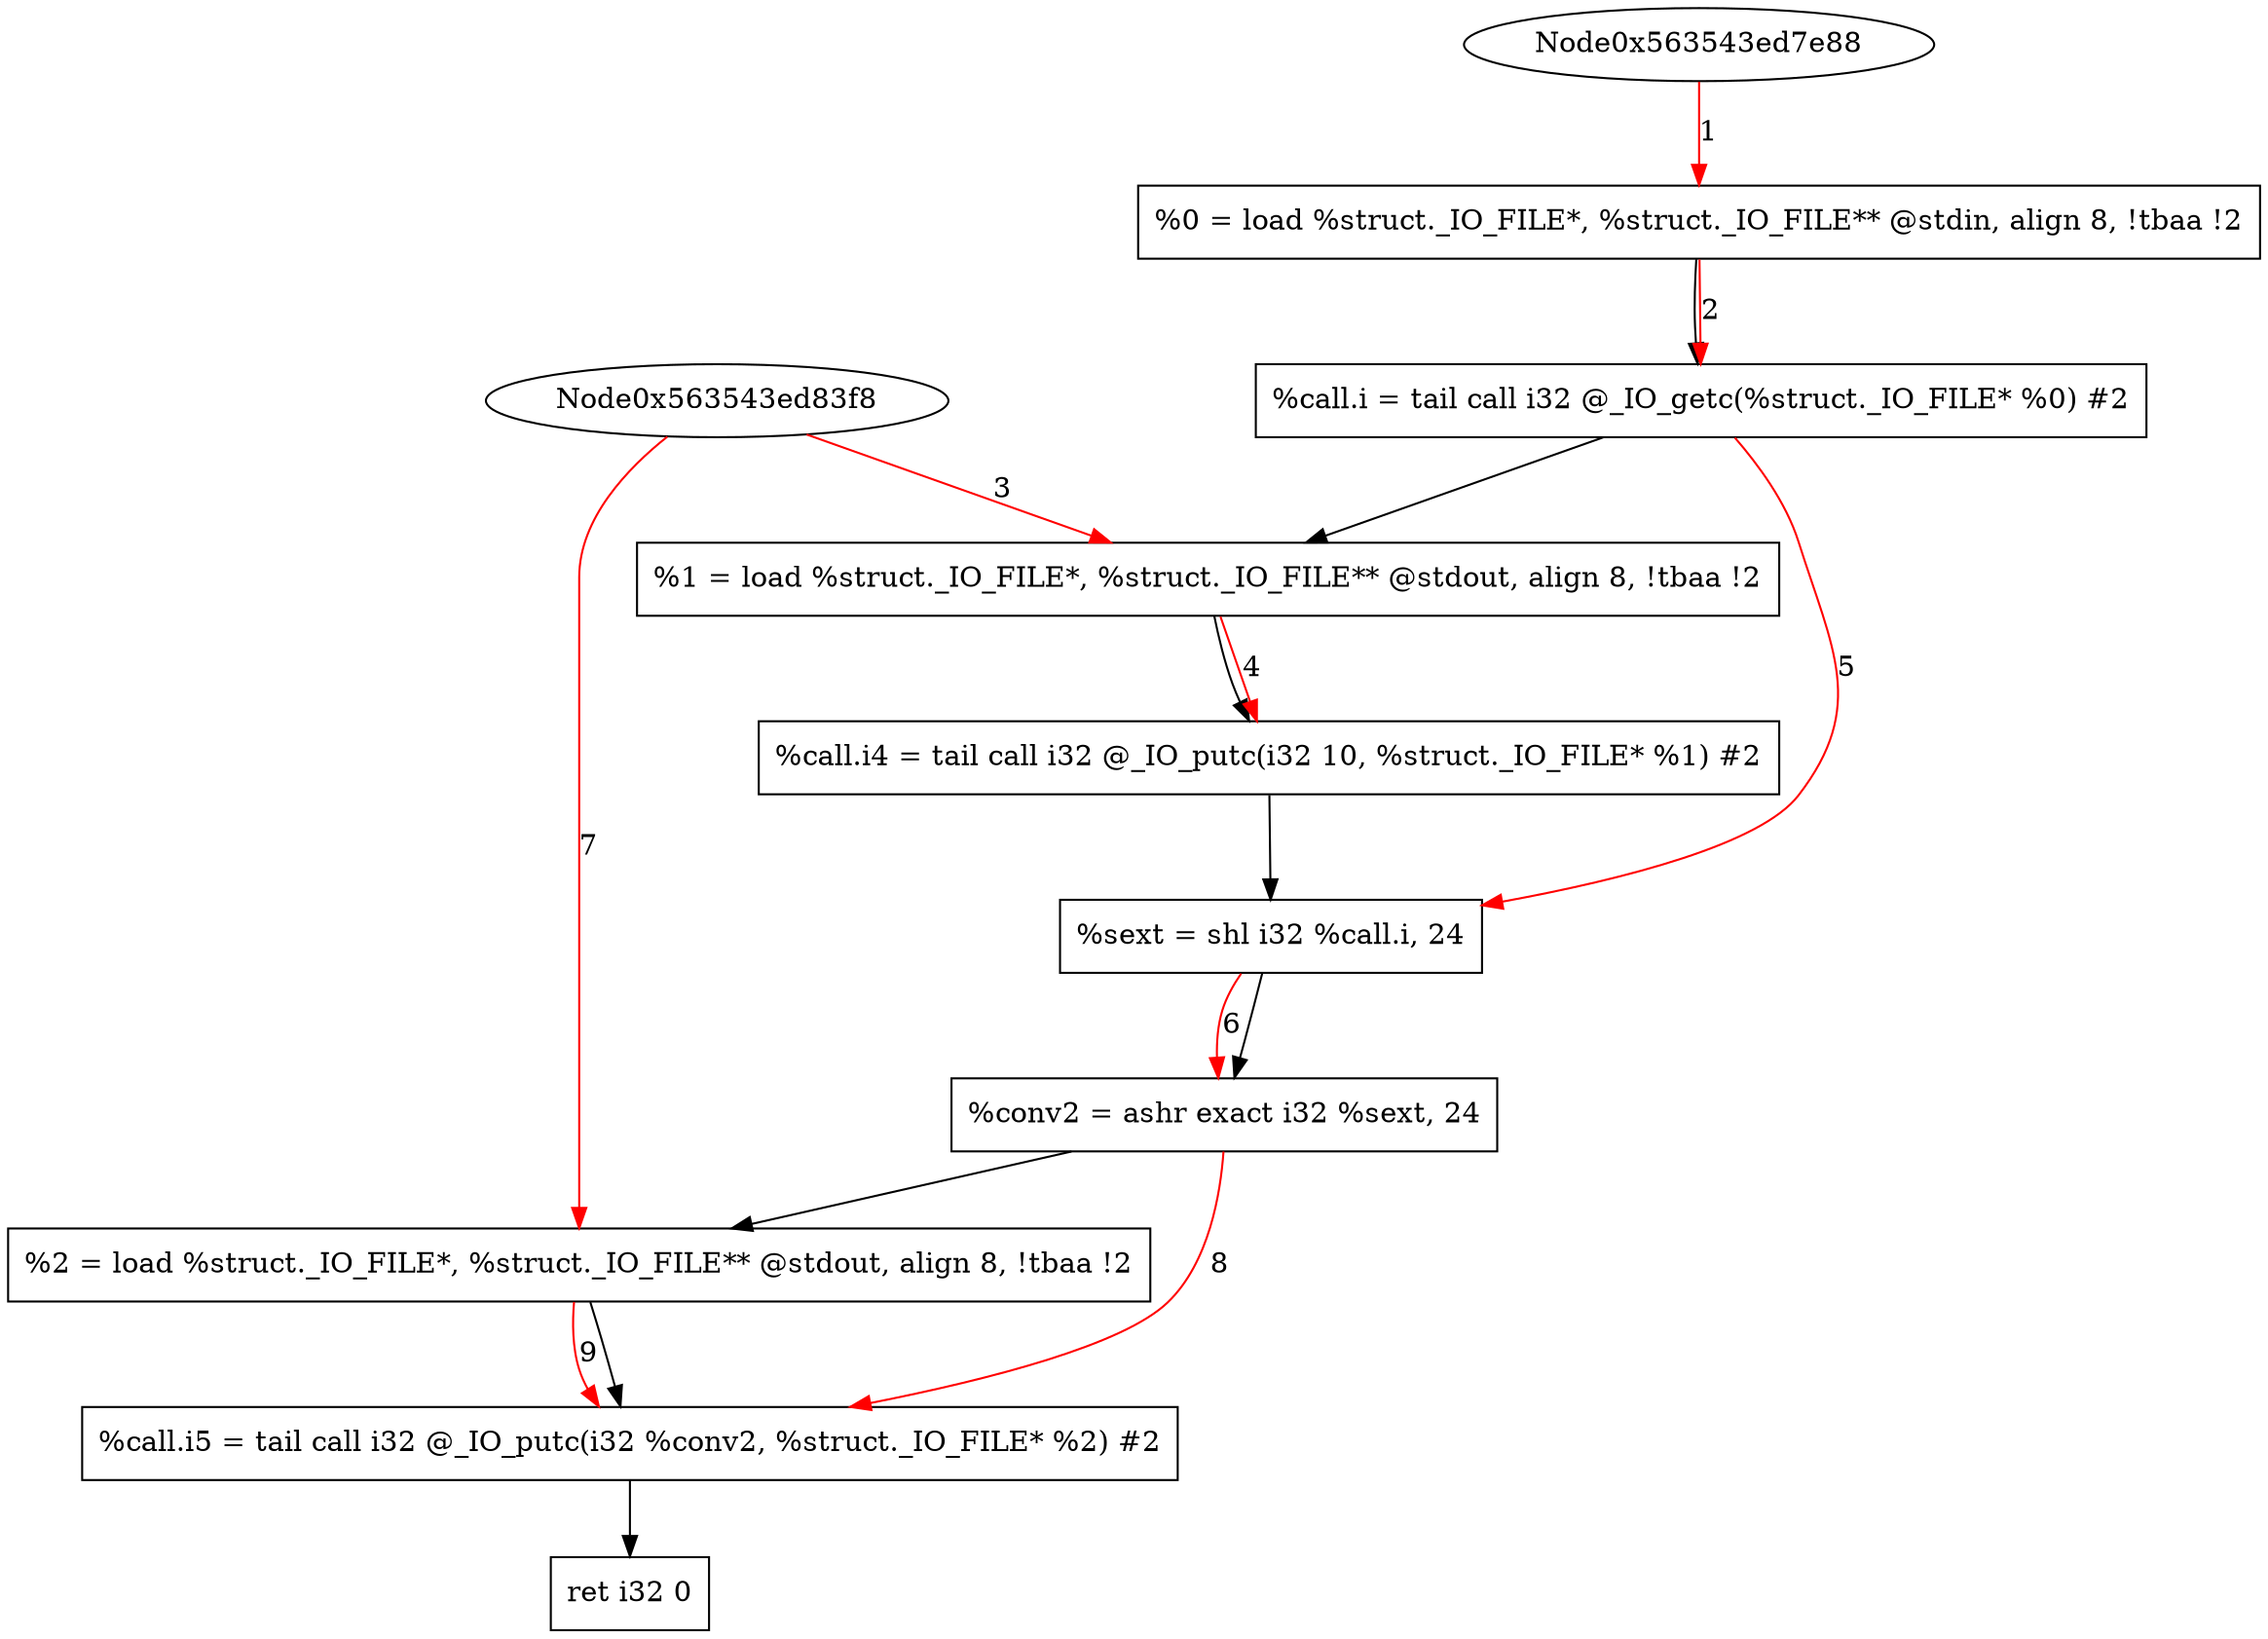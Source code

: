 digraph "CDFG for'func' function" {
	Node0x563543ed86a8[shape=record, label="  %0 = load %struct._IO_FILE*, %struct._IO_FILE** @stdin, align 8, !tbaa !2"]
	Node0x563543ed96f0[shape=record, label="  %call.i = tail call i32 @_IO_getc(%struct._IO_FILE* %0) #2"]
	Node0x563543ed97a8[shape=record, label="  %1 = load %struct._IO_FILE*, %struct._IO_FILE** @stdout, align 8, !tbaa !2"]
	Node0x563543eda5a8[shape=record, label="  %call.i4 = tail call i32 @_IO_putc(i32 10, %struct._IO_FILE* %1) #2"]
	Node0x563543eda6b0[shape=record, label="  %sext = shl i32 %call.i, 24"]
	Node0x563543eda720[shape=record, label="  %conv2 = ashr exact i32 %sext, 24"]
	Node0x563543eda798[shape=record, label="  %2 = load %struct._IO_FILE*, %struct._IO_FILE** @stdout, align 8, !tbaa !2"]
	Node0x563543eda898[shape=record, label="  %call.i5 = tail call i32 @_IO_putc(i32 %conv2, %struct._IO_FILE* %2) #2"]
	Node0x563543eda988[shape=record, label="  ret i32 0"]
	Node0x563543ed86a8 -> Node0x563543ed96f0
	Node0x563543ed96f0 -> Node0x563543ed97a8
	Node0x563543ed97a8 -> Node0x563543eda5a8
	Node0x563543eda5a8 -> Node0x563543eda6b0
	Node0x563543eda6b0 -> Node0x563543eda720
	Node0x563543eda720 -> Node0x563543eda798
	Node0x563543eda798 -> Node0x563543eda898
	Node0x563543eda898 -> Node0x563543eda988
edge [color=red]
	Node0x563543ed7e88 -> Node0x563543ed86a8[label="1"]
	Node0x563543ed86a8 -> Node0x563543ed96f0[label="2"]
	Node0x563543ed83f8 -> Node0x563543ed97a8[label="3"]
	Node0x563543ed97a8 -> Node0x563543eda5a8[label="4"]
	Node0x563543ed96f0 -> Node0x563543eda6b0[label="5"]
	Node0x563543eda6b0 -> Node0x563543eda720[label="6"]
	Node0x563543ed83f8 -> Node0x563543eda798[label="7"]
	Node0x563543eda720 -> Node0x563543eda898[label="8"]
	Node0x563543eda798 -> Node0x563543eda898[label="9"]
}
